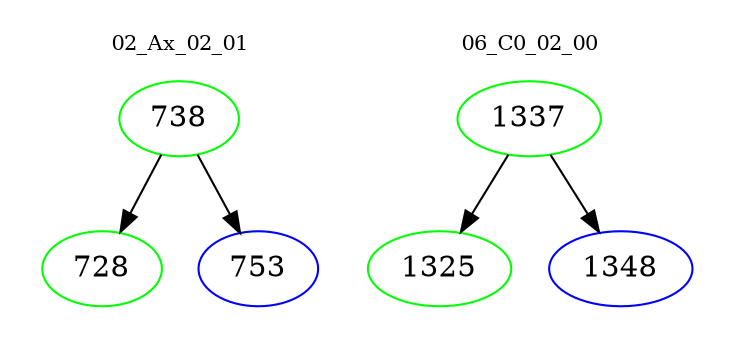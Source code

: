 digraph{
subgraph cluster_0 {
color = white
label = "02_Ax_02_01";
fontsize=10;
T0_738 [label="738", color="green"]
T0_738 -> T0_728 [color="black"]
T0_728 [label="728", color="green"]
T0_738 -> T0_753 [color="black"]
T0_753 [label="753", color="blue"]
}
subgraph cluster_1 {
color = white
label = "06_C0_02_00";
fontsize=10;
T1_1337 [label="1337", color="green"]
T1_1337 -> T1_1325 [color="black"]
T1_1325 [label="1325", color="green"]
T1_1337 -> T1_1348 [color="black"]
T1_1348 [label="1348", color="blue"]
}
}
